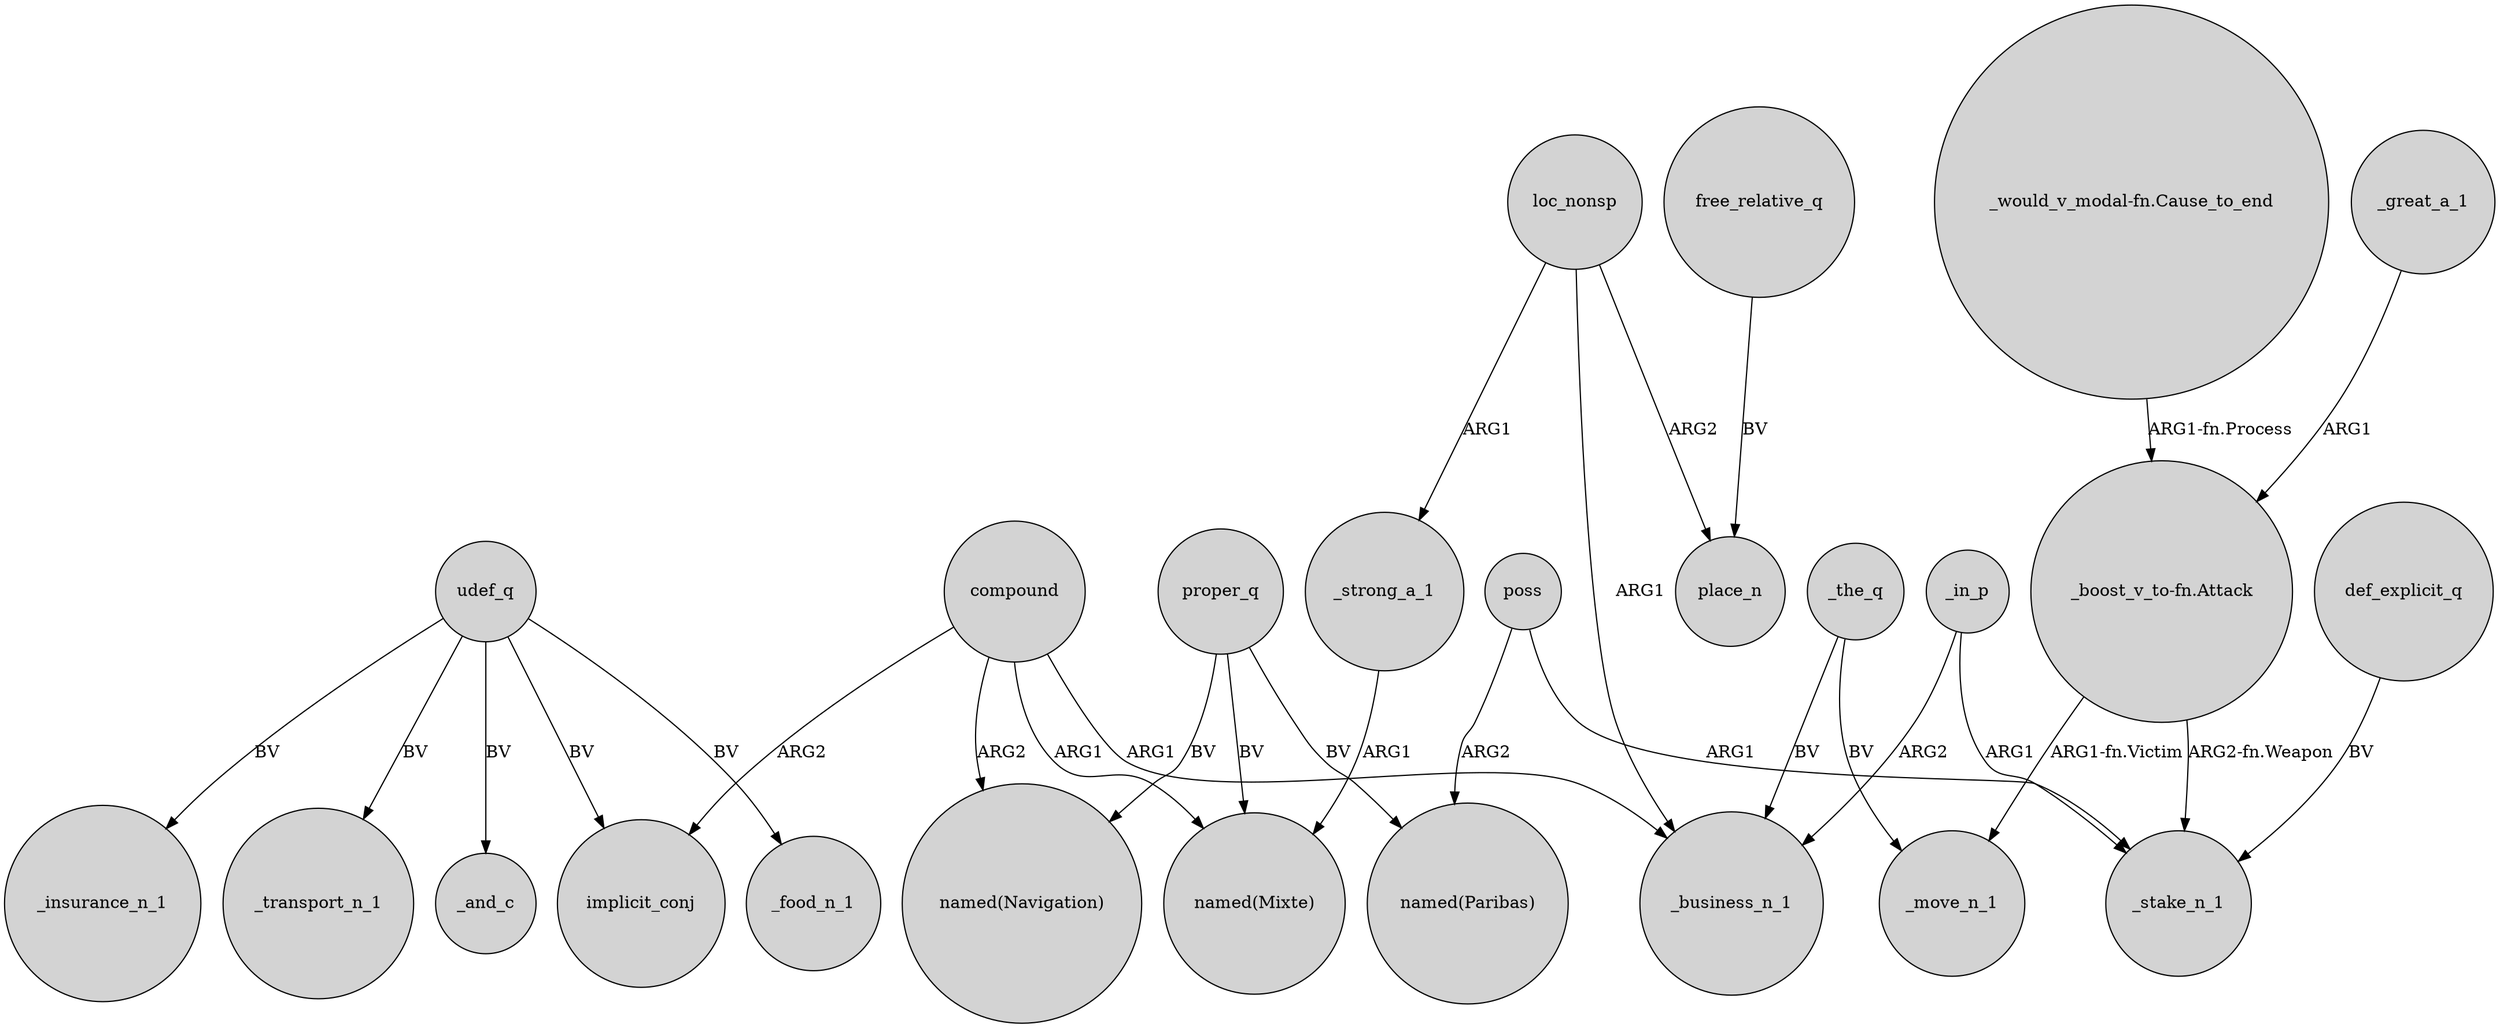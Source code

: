 digraph {
	node [shape=circle style=filled]
	udef_q -> _insurance_n_1 [label=BV]
	"_would_v_modal-fn.Cause_to_end" -> "_boost_v_to-fn.Attack" [label="ARG1-fn.Process"]
	udef_q -> _transport_n_1 [label=BV]
	free_relative_q -> place_n [label=BV]
	proper_q -> "named(Paribas)" [label=BV]
	proper_q -> "named(Navigation)" [label=BV]
	_the_q -> _business_n_1 [label=BV]
	"_boost_v_to-fn.Attack" -> _move_n_1 [label="ARG1-fn.Victim"]
	_strong_a_1 -> "named(Mixte)" [label=ARG1]
	compound -> "named(Navigation)" [label=ARG2]
	udef_q -> _and_c [label=BV]
	proper_q -> "named(Mixte)" [label=BV]
	compound -> implicit_conj [label=ARG2]
	"_boost_v_to-fn.Attack" -> _stake_n_1 [label="ARG2-fn.Weapon"]
	compound -> "named(Mixte)" [label=ARG1]
	poss -> "named(Paribas)" [label=ARG2]
	udef_q -> _food_n_1 [label=BV]
	def_explicit_q -> _stake_n_1 [label=BV]
	loc_nonsp -> _strong_a_1 [label=ARG1]
	_in_p -> _business_n_1 [label=ARG2]
	loc_nonsp -> place_n [label=ARG2]
	compound -> _business_n_1 [label=ARG1]
	udef_q -> implicit_conj [label=BV]
	_in_p -> _stake_n_1 [label=ARG1]
	_the_q -> _move_n_1 [label=BV]
	loc_nonsp -> _business_n_1 [label=ARG1]
	poss -> _stake_n_1 [label=ARG1]
	_great_a_1 -> "_boost_v_to-fn.Attack" [label=ARG1]
}
